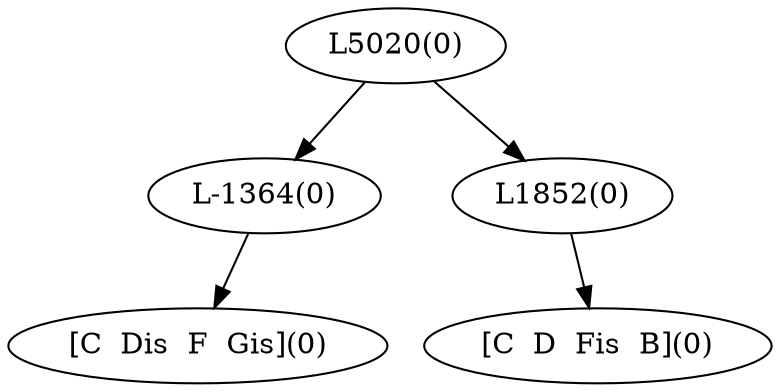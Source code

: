 digraph sample{
"L-1364(0)"->"[C  Dis  F  Gis](0)"
"L1852(0)"->"[C  D  Fis  B](0)"
"L5020(0)"->"L-1364(0)"
"L5020(0)"->"L1852(0)"
{rank = min; "L5020(0)"}
{rank = same; "L-1364(0)"; "L1852(0)";}
{rank = max; "[C  D  Fis  B](0)"; "[C  Dis  F  Gis](0)";}
}
